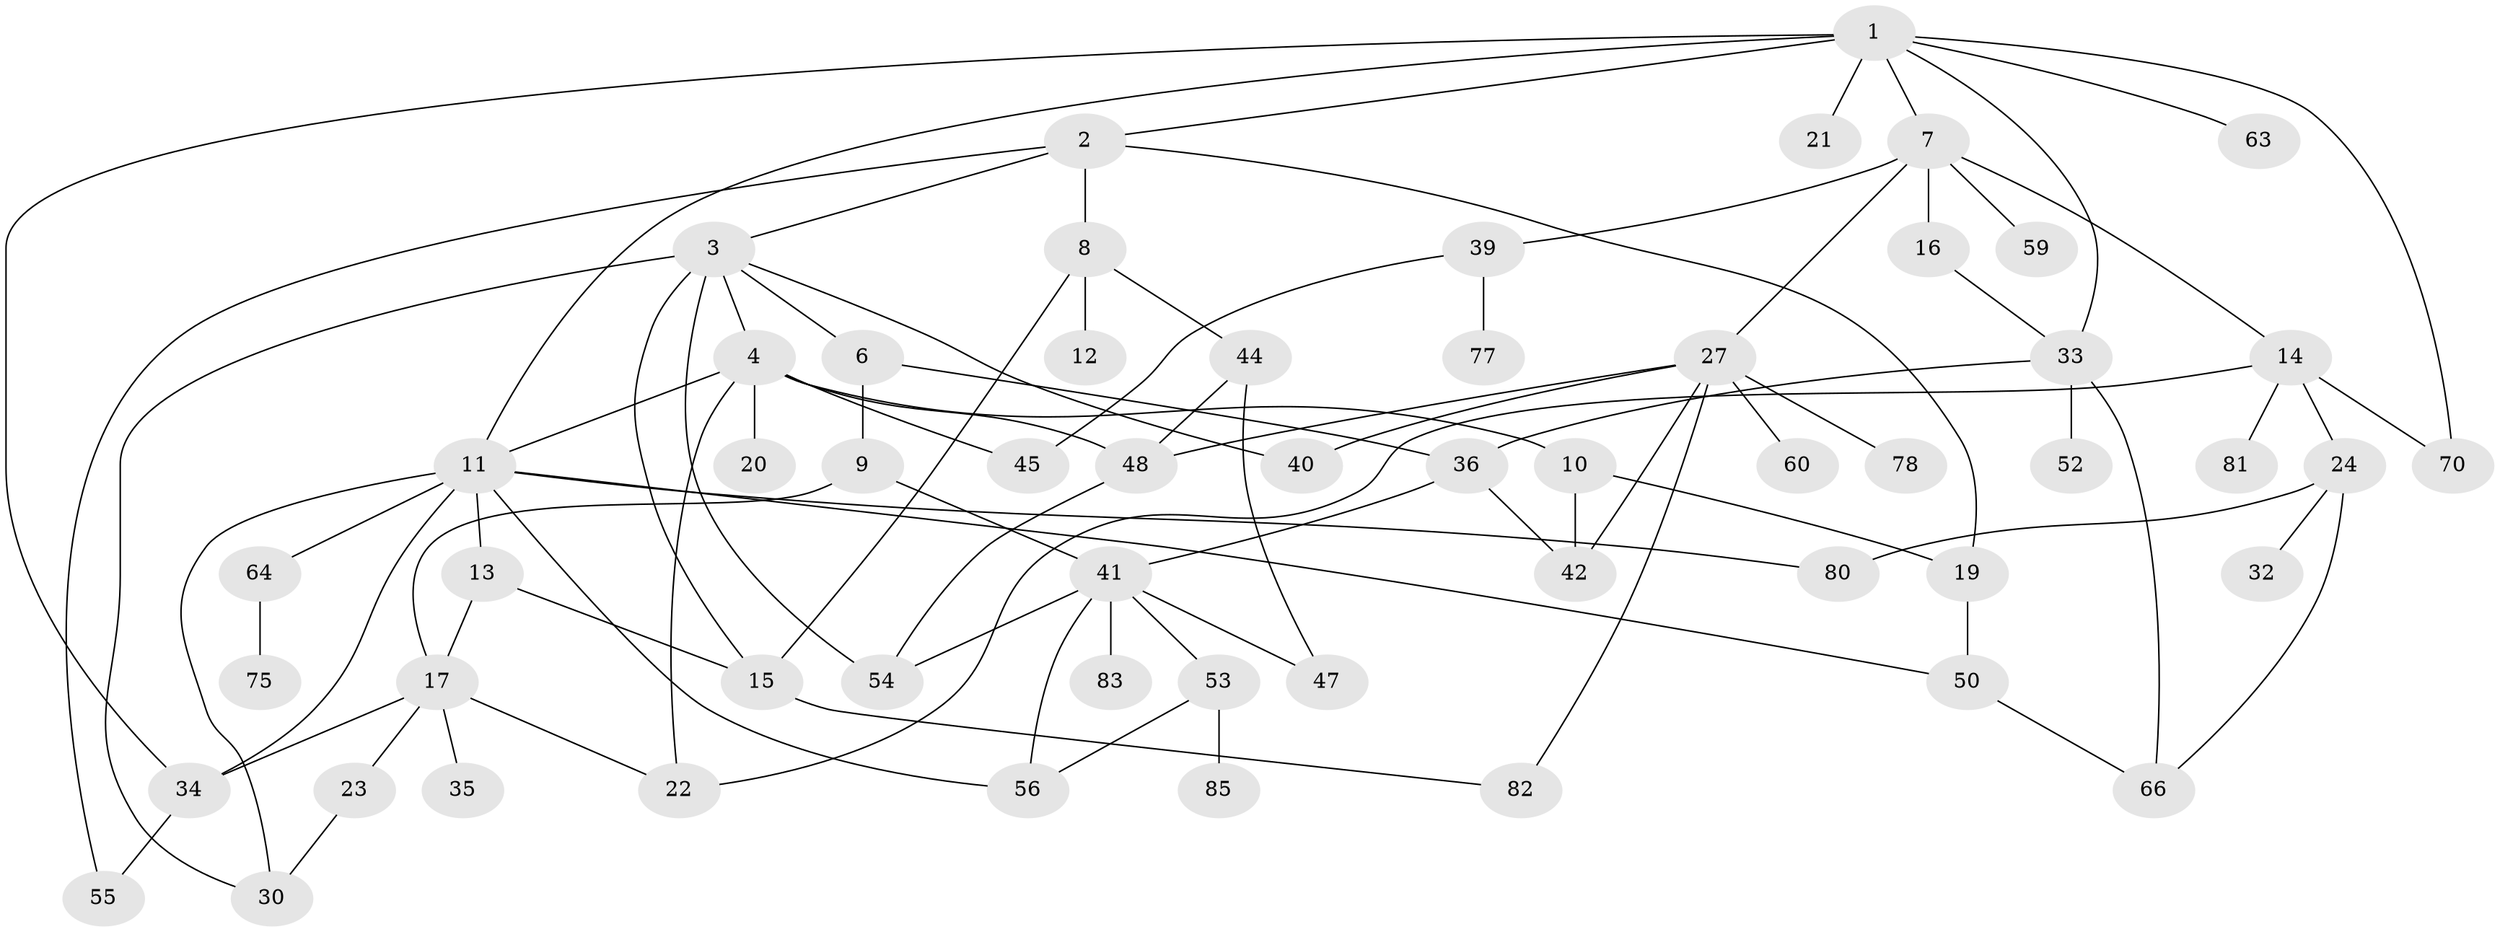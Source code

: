 // original degree distribution, {6: 0.07954545454545454, 8: 0.011363636363636364, 4: 0.09090909090909091, 3: 0.23863636363636365, 7: 0.011363636363636364, 5: 0.045454545454545456, 1: 0.22727272727272727, 2: 0.29545454545454547}
// Generated by graph-tools (version 1.1) at 2025/41/03/06/25 10:41:26]
// undirected, 57 vertices, 88 edges
graph export_dot {
graph [start="1"]
  node [color=gray90,style=filled];
  1 [super="+5"];
  2 [super="+67"];
  3 [super="+49"];
  4 [super="+84"];
  6;
  7 [super="+26"];
  8 [super="+69"];
  9 [super="+57"];
  10 [super="+73"];
  11 [super="+18"];
  12;
  13;
  14 [super="+28"];
  15 [super="+37"];
  16 [super="+88"];
  17 [super="+72"];
  19 [super="+25"];
  20 [super="+51"];
  21;
  22;
  23 [super="+29"];
  24 [super="+31"];
  27 [super="+58"];
  30 [super="+86"];
  32;
  33;
  34 [super="+38"];
  35;
  36 [super="+68"];
  39;
  40;
  41 [super="+43"];
  42 [super="+46"];
  44 [super="+74"];
  45;
  47;
  48 [super="+61"];
  50 [super="+65"];
  52;
  53 [super="+62"];
  54 [super="+87"];
  55;
  56 [super="+79"];
  59;
  60;
  63;
  64;
  66 [super="+71"];
  70 [super="+76"];
  75;
  77;
  78;
  80;
  81;
  82;
  83;
  85;
  1 -- 2;
  1 -- 7;
  1 -- 11;
  1 -- 34;
  1 -- 63;
  1 -- 21;
  1 -- 33;
  1 -- 70;
  2 -- 3;
  2 -- 8;
  2 -- 19;
  2 -- 55;
  3 -- 4;
  3 -- 6;
  3 -- 30;
  3 -- 40;
  3 -- 54 [weight=2];
  3 -- 15;
  4 -- 10;
  4 -- 20;
  4 -- 48 [weight=2];
  4 -- 11;
  4 -- 45;
  4 -- 22;
  6 -- 9;
  6 -- 36;
  7 -- 14;
  7 -- 16;
  7 -- 27;
  7 -- 39;
  7 -- 59;
  8 -- 12;
  8 -- 15;
  8 -- 44;
  9 -- 17;
  9 -- 41;
  10 -- 19;
  10 -- 42;
  11 -- 13;
  11 -- 56;
  11 -- 64;
  11 -- 80;
  11 -- 34;
  11 -- 30;
  11 -- 50;
  13 -- 17;
  13 -- 15;
  14 -- 22;
  14 -- 24 [weight=2];
  14 -- 70;
  14 -- 81;
  15 -- 82;
  16 -- 33;
  17 -- 23;
  17 -- 35;
  17 -- 34;
  17 -- 22;
  19 -- 50;
  23 -- 30;
  24 -- 80;
  24 -- 32;
  24 -- 66;
  27 -- 60;
  27 -- 82;
  27 -- 40;
  27 -- 78;
  27 -- 48;
  27 -- 42;
  33 -- 36;
  33 -- 52;
  33 -- 66;
  34 -- 55;
  36 -- 41;
  36 -- 42;
  39 -- 45;
  39 -- 77;
  41 -- 56;
  41 -- 83;
  41 -- 47;
  41 -- 53;
  41 -- 54;
  44 -- 48;
  44 -- 47;
  48 -- 54;
  50 -- 66;
  53 -- 85;
  53 -- 56;
  64 -- 75;
}

